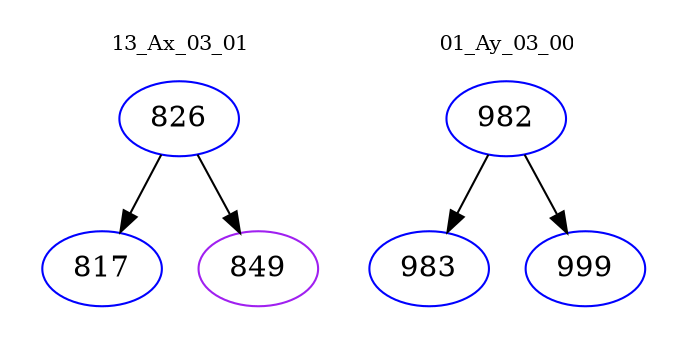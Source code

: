 digraph{
subgraph cluster_0 {
color = white
label = "13_Ax_03_01";
fontsize=10;
T0_826 [label="826", color="blue"]
T0_826 -> T0_817 [color="black"]
T0_817 [label="817", color="blue"]
T0_826 -> T0_849 [color="black"]
T0_849 [label="849", color="purple"]
}
subgraph cluster_1 {
color = white
label = "01_Ay_03_00";
fontsize=10;
T1_982 [label="982", color="blue"]
T1_982 -> T1_983 [color="black"]
T1_983 [label="983", color="blue"]
T1_982 -> T1_999 [color="black"]
T1_999 [label="999", color="blue"]
}
}
